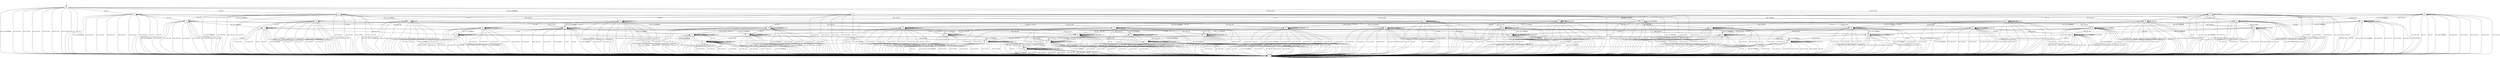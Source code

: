 digraph T4 {
0 [label="0"];
1 [label="1", shape=doublecircle];
2 [label="2"];
3 [label="3"];
4 [label="4"];
5 [label="5"];
6 [label="6"];
7 [label="7"];
8 [label="8"];
9 [label="9"];
10 [label="10"];
11 [label="11"];
12 [label="12"];
13 [label="13"];
14 [label="14"];
15 [label="15"];
16 [label="16"];
17 [label="17"];
18 [label="18"];
19 [label="19"];
20 [label="20"];
21 [label="21"];
22 [label="22"];
23 [label="23"];
24 [label="24"];
25 [label="25"];
26 [label="26"];
27 [label="27"];
28 [label="28"];
29 [label="29"];
30 [label="30"];
31 [label="31"];
32 [label="32"];
33 [label="33"];
34 [label="34"];
35 [label="35"];
36 [label="36"];
37 [label="37"];
38 [label="38"];
39 [label="39"];
40 [label="40"];
41 [label="41"];
42 [label="42"];
43 [label="43"];
44 [label="44"];
45 [label="45"];
46 [label="46"];
47 [label="47"];
48 [label="48"];
0 -> 0  [label="usr2_ai3_VoidReply"];
0 -> 0  [label="usr2_ai3_re6"];
0 -> 0  [label="usr2_ai3_re23"];
0 -> 0  [label="usr1_ni2_ne1"];
0 -> 0  [label="usr1_ai1_VoidReply"];
0 -> 0  [label="ai2_ce2"];
0 -> 0  [label="usr1_ni1_ne2"];
0 -> 0  [label="usr2_ai3_re37"];
0 -> 0  [label="usr2_ai3_re11"];
0 -> 0  [label="ai1_ce1"];
0 -> 0  [label="usr1_ni1_ne1"];
0 -> 0  [label="usr2_ai3_re42"];
0 -> 0  [label="ai2_ce1"];
0 -> 0  [label="ai1_ce3"];
1 -> 0  [label="usr2_ai3_VoidReply"];
1 -> 1  [label="usr2_ai3_re6"];
1 -> 0  [label="usr2_ai3_re23"];
1 -> 0  [label="usr1_ni2_ne1"];
1 -> 1  [label="usr1_ai1_VoidReply"];
1 -> 1  [label="ai2_ce2"];
1 -> 1  [label="usr1_ni1_ne2"];
1 -> 0  [label="usr2_ai3_re37"];
1 -> 0  [label="usr2_ai3_re11"];
1 -> 1  [label="ai1_ce1"];
1 -> 0  [label="usr1_ni1_ne1"];
1 -> 0  [label="usr2_ai3_re42"];
1 -> 0  [label="ai2_ce1"];
1 -> 0  [label="ai1_ce3"];
2 -> 0  [label="usr2_ai3_VoidReply"];
2 -> 1  [label="usr2_ai3_re6"];
2 -> 0  [label="usr2_ai3_re23"];
2 -> 0  [label="usr1_ni2_ne1"];
2 -> 2  [label="usr1_ai1_VoidReply"];
2 -> 2  [label="ai2_ce2"];
2 -> 2  [label="usr1_ni1_ne2"];
2 -> 0  [label="usr2_ai3_re37"];
2 -> 0  [label="usr2_ai3_re11"];
2 -> 2  [label="ai1_ce1"];
2 -> 0  [label="usr1_ni1_ne1"];
2 -> 0  [label="usr2_ai3_re42"];
2 -> 0  [label="ai2_ce1"];
2 -> 0  [label="ai1_ce3"];
3 -> 0  [label="usr2_ai3_VoidReply"];
3 -> 3  [label="usr2_ai3_re6"];
3 -> 0  [label="usr2_ai3_re23"];
3 -> 0  [label="usr1_ni2_ne1"];
3 -> 1  [label="usr1_ai1_VoidReply"];
3 -> 3  [label="ai2_ce2"];
3 -> 3  [label="usr1_ni1_ne2"];
3 -> 0  [label="usr2_ai3_re37"];
3 -> 0  [label="usr2_ai3_re11"];
3 -> 3  [label="ai1_ce1"];
3 -> 0  [label="usr1_ni1_ne1"];
3 -> 0  [label="usr2_ai3_re42"];
3 -> 0  [label="ai2_ce1"];
3 -> 0  [label="ai1_ce3"];
4 -> 0  [label="usr2_ai3_VoidReply"];
4 -> 4  [label="usr2_ai3_re6"];
4 -> 0  [label="usr2_ai3_re23"];
4 -> 0  [label="usr1_ni2_ne1"];
4 -> 4  [label="usr1_ai1_VoidReply"];
4 -> 1  [label="ai2_ce2"];
4 -> 4  [label="usr1_ni1_ne2"];
4 -> 0  [label="usr2_ai3_re37"];
4 -> 0  [label="usr2_ai3_re11"];
4 -> 4  [label="ai1_ce1"];
4 -> 0  [label="usr1_ni1_ne1"];
4 -> 0  [label="usr2_ai3_re42"];
4 -> 0  [label="ai2_ce1"];
4 -> 0  [label="ai1_ce3"];
5 -> 0  [label="usr2_ai3_VoidReply"];
5 -> 5  [label="usr2_ai3_re6"];
5 -> 0  [label="usr2_ai3_re23"];
5 -> 0  [label="usr1_ni2_ne1"];
5 -> 5  [label="usr1_ai1_VoidReply"];
5 -> 5  [label="ai2_ce2"];
5 -> 1  [label="usr1_ni1_ne2"];
5 -> 0  [label="usr2_ai3_re37"];
5 -> 0  [label="usr2_ai3_re11"];
5 -> 5  [label="ai1_ce1"];
5 -> 0  [label="usr1_ni1_ne1"];
5 -> 0  [label="usr2_ai3_re42"];
5 -> 0  [label="ai2_ce1"];
5 -> 0  [label="ai1_ce3"];
6 -> 0  [label="usr2_ai3_VoidReply"];
6 -> 6  [label="usr2_ai3_re6"];
6 -> 0  [label="usr2_ai3_re23"];
6 -> 0  [label="usr1_ni2_ne1"];
6 -> 6  [label="usr1_ai1_VoidReply"];
6 -> 6  [label="ai2_ce2"];
6 -> 6  [label="usr1_ni1_ne2"];
6 -> 0  [label="usr2_ai3_re37"];
6 -> 0  [label="usr2_ai3_re11"];
6 -> 1  [label="ai1_ce1"];
6 -> 0  [label="usr1_ni1_ne1"];
6 -> 0  [label="usr2_ai3_re42"];
6 -> 0  [label="ai2_ce1"];
6 -> 0  [label="ai1_ce3"];
7 -> 0  [label="usr2_ai3_VoidReply"];
7 -> 5  [label="usr2_ai3_re6"];
7 -> 0  [label="usr2_ai3_re23"];
7 -> 0  [label="usr1_ni2_ne1"];
7 -> 7  [label="usr1_ai1_VoidReply"];
7 -> 7  [label="ai2_ce2"];
7 -> 2  [label="usr1_ni1_ne2"];
7 -> 0  [label="usr2_ai3_re37"];
7 -> 0  [label="usr2_ai3_re11"];
7 -> 7  [label="ai1_ce1"];
7 -> 0  [label="usr1_ni1_ne1"];
7 -> 0  [label="usr2_ai3_re42"];
7 -> 0  [label="ai2_ce1"];
7 -> 0  [label="ai1_ce3"];
8 -> 0  [label="usr2_ai3_VoidReply"];
8 -> 8  [label="usr2_ai3_re6"];
8 -> 0  [label="usr2_ai3_re23"];
8 -> 0  [label="usr1_ni2_ne1"];
8 -> 5  [label="usr1_ai1_VoidReply"];
8 -> 8  [label="ai2_ce2"];
8 -> 3  [label="usr1_ni1_ne2"];
8 -> 0  [label="usr2_ai3_re37"];
8 -> 0  [label="usr2_ai3_re11"];
8 -> 8  [label="ai1_ce1"];
8 -> 0  [label="usr1_ni1_ne1"];
8 -> 0  [label="usr2_ai3_re42"];
8 -> 0  [label="ai2_ce1"];
8 -> 0  [label="ai1_ce3"];
9 -> 0  [label="usr2_ai3_VoidReply"];
9 -> 9  [label="usr2_ai3_re6"];
9 -> 0  [label="usr2_ai3_re23"];
9 -> 0  [label="usr1_ni2_ne1"];
9 -> 9  [label="usr1_ai1_VoidReply"];
9 -> 5  [label="ai2_ce2"];
9 -> 4  [label="usr1_ni1_ne2"];
9 -> 0  [label="usr2_ai3_re37"];
9 -> 0  [label="usr2_ai3_re11"];
9 -> 9  [label="ai1_ce1"];
9 -> 0  [label="usr1_ni1_ne1"];
9 -> 0  [label="usr2_ai3_re42"];
9 -> 0  [label="ai2_ce1"];
9 -> 0  [label="ai1_ce3"];
10 -> 0  [label="usr2_ai3_VoidReply"];
10 -> 10  [label="usr2_ai3_re6"];
10 -> 0  [label="usr2_ai3_re23"];
10 -> 0  [label="usr1_ni2_ne1"];
10 -> 10  [label="usr1_ai1_VoidReply"];
10 -> 10  [label="ai2_ce2"];
10 -> 6  [label="usr1_ni1_ne2"];
10 -> 0  [label="usr2_ai3_re37"];
10 -> 0  [label="usr2_ai3_re11"];
10 -> 5  [label="ai1_ce1"];
10 -> 0  [label="usr1_ni1_ne1"];
10 -> 0  [label="usr2_ai3_re42"];
10 -> 0  [label="ai2_ce1"];
10 -> 0  [label="ai1_ce3"];
11 -> 0  [label="usr2_ai3_VoidReply"];
11 -> 3  [label="usr2_ai3_re6"];
11 -> 0  [label="usr2_ai3_re23"];
11 -> 0  [label="usr1_ni2_ne1"];
11 -> 2  [label="usr1_ai1_VoidReply"];
11 -> 11  [label="ai2_ce2"];
11 -> 11  [label="usr1_ni1_ne2"];
11 -> 0  [label="usr2_ai3_re37"];
11 -> 0  [label="usr2_ai3_re11"];
11 -> 11  [label="ai1_ce1"];
11 -> 0  [label="usr1_ni1_ne1"];
11 -> 0  [label="usr2_ai3_re42"];
11 -> 0  [label="ai2_ce1"];
11 -> 0  [label="ai1_ce3"];
12 -> 0  [label="usr2_ai3_VoidReply"];
12 -> 4  [label="usr2_ai3_re6"];
12 -> 0  [label="usr2_ai3_re23"];
12 -> 0  [label="usr1_ni2_ne1"];
12 -> 12  [label="usr1_ai1_VoidReply"];
12 -> 2  [label="ai2_ce2"];
12 -> 12  [label="usr1_ni1_ne2"];
12 -> 0  [label="usr2_ai3_re37"];
12 -> 0  [label="usr2_ai3_re11"];
12 -> 12  [label="ai1_ce1"];
12 -> 0  [label="usr1_ni1_ne1"];
12 -> 0  [label="usr2_ai3_re42"];
12 -> 0  [label="ai2_ce1"];
12 -> 0  [label="ai1_ce3"];
13 -> 0  [label="usr2_ai3_VoidReply"];
13 -> 6  [label="usr2_ai3_re6"];
13 -> 0  [label="usr2_ai3_re23"];
13 -> 0  [label="usr1_ni2_ne1"];
13 -> 13  [label="usr1_ai1_VoidReply"];
13 -> 13  [label="ai2_ce2"];
13 -> 13  [label="usr1_ni1_ne2"];
13 -> 0  [label="usr2_ai3_re37"];
13 -> 0  [label="usr2_ai3_re11"];
13 -> 2  [label="ai1_ce1"];
13 -> 0  [label="usr1_ni1_ne1"];
13 -> 0  [label="usr2_ai3_re42"];
13 -> 0  [label="ai2_ce1"];
13 -> 0  [label="ai1_ce3"];
14 -> 0  [label="usr2_ai3_VoidReply"];
14 -> 14  [label="usr2_ai3_re6"];
14 -> 0  [label="usr2_ai3_re23"];
14 -> 0  [label="usr1_ni2_ne1"];
14 -> 4  [label="usr1_ai1_VoidReply"];
14 -> 3  [label="ai2_ce2"];
14 -> 14  [label="usr1_ni1_ne2"];
14 -> 0  [label="usr2_ai3_re37"];
14 -> 0  [label="usr2_ai3_re11"];
14 -> 14  [label="ai1_ce1"];
14 -> 0  [label="usr1_ni1_ne1"];
14 -> 0  [label="usr2_ai3_re42"];
14 -> 0  [label="ai2_ce1"];
14 -> 0  [label="ai1_ce3"];
15 -> 0  [label="usr2_ai3_VoidReply"];
15 -> 15  [label="usr2_ai3_re6"];
15 -> 0  [label="usr2_ai3_re23"];
15 -> 0  [label="usr1_ni2_ne1"];
15 -> 15  [label="usr1_ai1_VoidReply"];
15 -> 6  [label="ai2_ce2"];
15 -> 15  [label="usr1_ni1_ne2"];
15 -> 0  [label="usr2_ai3_re37"];
15 -> 0  [label="usr2_ai3_re11"];
15 -> 4  [label="ai1_ce1"];
15 -> 0  [label="usr1_ni1_ne1"];
15 -> 0  [label="usr2_ai3_re42"];
15 -> 0  [label="ai2_ce1"];
15 -> 0  [label="ai1_ce3"];
16 -> 0  [label="usr2_ai3_VoidReply"];
16 -> 16  [label="usr2_ai3_re6"];
16 -> 0  [label="usr2_ai3_re23"];
16 -> 0  [label="usr1_ni2_ne1"];
16 -> 6  [label="usr1_ai1_VoidReply"];
16 -> 16  [label="ai2_ce2"];
16 -> 16  [label="usr1_ni1_ne2"];
16 -> 0  [label="usr2_ai3_re37"];
16 -> 0  [label="usr2_ai3_re11"];
16 -> 3  [label="ai1_ce1"];
16 -> 0  [label="usr1_ni1_ne1"];
16 -> 0  [label="usr2_ai3_re42"];
16 -> 0  [label="ai2_ce1"];
16 -> 0  [label="ai1_ce3"];
17 -> 0  [label="usr2_ai3_VoidReply"];
17 -> 8  [label="usr2_ai3_re6"];
17 -> 0  [label="usr2_ai3_re23"];
17 -> 0  [label="usr1_ni2_ne1"];
17 -> 7  [label="usr1_ai1_VoidReply"];
17 -> 17  [label="ai2_ce2"];
17 -> 11  [label="usr1_ni1_ne2"];
17 -> 0  [label="usr2_ai3_re37"];
17 -> 0  [label="usr2_ai3_re11"];
17 -> 17  [label="ai1_ce1"];
17 -> 0  [label="usr1_ni1_ne1"];
17 -> 0  [label="usr2_ai3_re42"];
17 -> 0  [label="ai2_ce1"];
17 -> 0  [label="ai1_ce3"];
18 -> 0  [label="usr2_ai3_VoidReply"];
18 -> 9  [label="usr2_ai3_re6"];
18 -> 0  [label="usr2_ai3_re23"];
18 -> 0  [label="usr1_ni2_ne1"];
18 -> 18  [label="usr1_ai1_VoidReply"];
18 -> 7  [label="ai2_ce2"];
18 -> 12  [label="usr1_ni1_ne2"];
18 -> 0  [label="usr2_ai3_re37"];
18 -> 0  [label="usr2_ai3_re11"];
18 -> 18  [label="ai1_ce1"];
18 -> 0  [label="usr1_ni1_ne1"];
18 -> 0  [label="usr2_ai3_re42"];
18 -> 0  [label="ai2_ce1"];
18 -> 0  [label="ai1_ce3"];
19 -> 0  [label="usr2_ai3_VoidReply"];
19 -> 10  [label="usr2_ai3_re6"];
19 -> 0  [label="usr2_ai3_re23"];
19 -> 0  [label="usr1_ni2_ne1"];
19 -> 19  [label="usr1_ai1_VoidReply"];
19 -> 19  [label="ai2_ce2"];
19 -> 13  [label="usr1_ni1_ne2"];
19 -> 0  [label="usr2_ai3_re37"];
19 -> 0  [label="usr2_ai3_re11"];
19 -> 7  [label="ai1_ce1"];
19 -> 0  [label="usr1_ni1_ne1"];
19 -> 0  [label="usr2_ai3_re42"];
19 -> 0  [label="ai2_ce1"];
19 -> 0  [label="ai1_ce3"];
20 -> 0  [label="usr2_ai3_VoidReply"];
20 -> 20  [label="usr2_ai3_re6"];
20 -> 0  [label="usr2_ai3_re23"];
20 -> 0  [label="usr1_ni2_ne1"];
20 -> 8  [label="usr1_ai1_VoidReply"];
20 -> 20  [label="ai2_ce2"];
20 -> 47  [label="usr1_ni1_ne2"];
20 -> 0  [label="usr2_ai3_re37"];
20 -> 0  [label="usr2_ai3_re11"];
20 -> 20  [label="ai1_ce1"];
20 -> 0  [label="usr1_ni1_ne1"];
20 -> 0  [label="usr2_ai3_re42"];
20 -> 0  [label="ai2_ce1"];
20 -> 0  [label="ai1_ce3"];
21 -> 0  [label="usr2_ai3_VoidReply"];
21 -> 21  [label="usr2_ai3_re6"];
21 -> 0  [label="usr2_ai3_re23"];
21 -> 0  [label="usr1_ni2_ne1"];
21 -> 9  [label="usr1_ai1_VoidReply"];
21 -> 8  [label="ai2_ce2"];
21 -> 14  [label="usr1_ni1_ne2"];
21 -> 0  [label="usr2_ai3_re37"];
21 -> 0  [label="usr2_ai3_re11"];
21 -> 21  [label="ai1_ce1"];
21 -> 0  [label="usr1_ni1_ne1"];
21 -> 0  [label="usr2_ai3_re42"];
21 -> 0  [label="ai2_ce1"];
21 -> 0  [label="ai1_ce3"];
22 -> 0  [label="usr2_ai3_VoidReply"];
22 -> 22  [label="usr2_ai3_re6"];
22 -> 0  [label="usr2_ai3_re23"];
22 -> 0  [label="usr1_ni2_ne1"];
22 -> 10  [label="usr1_ai1_VoidReply"];
22 -> 22  [label="ai2_ce2"];
22 -> 16  [label="usr1_ni1_ne2"];
22 -> 0  [label="usr2_ai3_re37"];
22 -> 0  [label="usr2_ai3_re11"];
22 -> 8  [label="ai1_ce1"];
22 -> 0  [label="usr1_ni1_ne1"];
22 -> 0  [label="usr2_ai3_re42"];
22 -> 0  [label="ai2_ce1"];
22 -> 0  [label="ai1_ce3"];
23 -> 0  [label="usr2_ai3_VoidReply"];
23 -> 14  [label="usr2_ai3_re6"];
23 -> 0  [label="usr2_ai3_re23"];
23 -> 0  [label="usr1_ni2_ne1"];
23 -> 12  [label="usr1_ai1_VoidReply"];
23 -> 11  [label="ai2_ce2"];
23 -> 23  [label="usr1_ni1_ne2"];
23 -> 0  [label="usr2_ai3_re37"];
23 -> 0  [label="usr2_ai3_re11"];
23 -> 23  [label="ai1_ce1"];
23 -> 0  [label="usr1_ni1_ne1"];
23 -> 0  [label="usr2_ai3_re42"];
23 -> 0  [label="ai2_ce1"];
23 -> 0  [label="ai1_ce3"];
24 -> 0  [label="usr2_ai3_VoidReply"];
24 -> 15  [label="usr2_ai3_re6"];
24 -> 0  [label="usr2_ai3_re23"];
24 -> 0  [label="usr1_ni2_ne1"];
24 -> 24  [label="usr1_ai1_VoidReply"];
24 -> 13  [label="ai2_ce2"];
24 -> 24  [label="usr1_ni1_ne2"];
24 -> 0  [label="usr2_ai3_re37"];
24 -> 0  [label="usr2_ai3_re11"];
24 -> 12  [label="ai1_ce1"];
24 -> 0  [label="usr1_ni1_ne1"];
24 -> 0  [label="usr2_ai3_re42"];
24 -> 0  [label="ai2_ce1"];
24 -> 0  [label="ai1_ce3"];
25 -> 0  [label="usr2_ai3_VoidReply"];
25 -> 20  [label="usr2_ai3_re6"];
25 -> 0  [label="usr2_ai3_re23"];
25 -> 0  [label="usr1_ni2_ne1"];
25 -> 17  [label="usr1_ai1_VoidReply"];
25 -> 25  [label="ai2_ce2"];
25 -> 33  [label="usr1_ni1_ne2"];
25 -> 0  [label="usr2_ai3_re37"];
25 -> 0  [label="usr2_ai3_re11"];
25 -> 25  [label="ai1_ce1"];
25 -> 0  [label="usr1_ni1_ne1"];
25 -> 0  [label="usr2_ai3_re42"];
25 -> 0  [label="ai2_ce1"];
25 -> 0  [label="ai1_ce3"];
26 -> 0  [label="usr2_ai3_VoidReply"];
26 -> 21  [label="usr2_ai3_re6"];
26 -> 0  [label="usr2_ai3_re23"];
26 -> 0  [label="usr1_ni2_ne1"];
26 -> 18  [label="usr1_ai1_VoidReply"];
26 -> 17  [label="ai2_ce2"];
26 -> 23  [label="usr1_ni1_ne2"];
26 -> 0  [label="usr2_ai3_re37"];
26 -> 0  [label="usr2_ai3_re11"];
26 -> 26  [label="ai1_ce1"];
26 -> 0  [label="usr1_ni1_ne1"];
26 -> 0  [label="usr2_ai3_re42"];
26 -> 0  [label="ai2_ce1"];
26 -> 0  [label="ai1_ce3"];
27 -> 0  [label="usr2_ai3_VoidReply"];
27 -> 22  [label="usr2_ai3_re6"];
27 -> 0  [label="usr2_ai3_re23"];
27 -> 0  [label="usr1_ni2_ne1"];
27 -> 19  [label="usr1_ai1_VoidReply"];
27 -> 27  [label="ai2_ce2"];
27 -> 34  [label="usr1_ni1_ne2"];
27 -> 0  [label="usr2_ai3_re37"];
27 -> 0  [label="usr2_ai3_re11"];
27 -> 17  [label="ai1_ce1"];
27 -> 0  [label="usr1_ni1_ne1"];
27 -> 0  [label="usr2_ai3_re42"];
27 -> 0  [label="ai2_ce1"];
27 -> 0  [label="ai1_ce3"];
28 -> 0  [label="usr2_ai3_VoidReply"];
28 -> 48  [label="usr2_ai3_re6"];
28 -> 0  [label="usr2_ai3_re23"];
28 -> 0  [label="usr1_ni2_ne1"];
28 -> 23  [label="usr1_ai1_VoidReply"];
28 -> 33  [label="ai2_ce2"];
28 -> 28  [label="usr1_ni1_ne2"];
28 -> 0  [label="usr2_ai3_re37"];
28 -> 0  [label="usr2_ai3_re11"];
28 -> 28  [label="ai1_ce1"];
28 -> 0  [label="usr1_ni1_ne1"];
28 -> 0  [label="usr2_ai3_re42"];
28 -> 0  [label="ai2_ce1"];
28 -> 0  [label="ai1_ce3"];
29 -> 0  [label="usr2_ai3_VoidReply"];
29 -> 36  [label="usr2_ai3_re6"];
29 -> 0  [label="usr2_ai3_re23"];
29 -> 0  [label="usr1_ni2_ne1"];
29 -> 24  [label="usr1_ai1_VoidReply"];
29 -> 34  [label="ai2_ce2"];
29 -> 29  [label="usr1_ni1_ne2"];
29 -> 0  [label="usr2_ai3_re37"];
29 -> 0  [label="usr2_ai3_re11"];
29 -> 23  [label="ai1_ce1"];
29 -> 0  [label="usr1_ni1_ne1"];
29 -> 0  [label="usr2_ai3_re42"];
29 -> 0  [label="ai2_ce1"];
29 -> 0  [label="ai1_ce3"];
30 -> 0  [label="usr2_ai3_VoidReply"];
30 -> 46  [label="usr2_ai3_re6"];
30 -> 0  [label="usr2_ai3_re23"];
30 -> 0  [label="usr1_ni2_ne1"];
30 -> 30  [label="usr1_ai1_VoidReply"];
30 -> 19  [label="ai2_ce2"];
30 -> 24  [label="usr1_ni1_ne2"];
30 -> 0  [label="usr2_ai3_re37"];
30 -> 0  [label="usr2_ai3_re11"];
30 -> 18  [label="ai1_ce1"];
30 -> 0  [label="usr1_ni1_ne1"];
30 -> 0  [label="usr2_ai3_re42"];
30 -> 0  [label="ai2_ce1"];
30 -> 0  [label="ai1_ce3"];
31 -> 0  [label="usr2_ai3_VoidReply"];
31 -> 37  [label="usr2_ai3_re6"];
31 -> 0  [label="usr2_ai3_re23"];
31 -> 0  [label="usr1_ni2_ne1"];
31 -> 26  [label="usr1_ai1_VoidReply"];
31 -> 25  [label="ai2_ce2"];
31 -> 28  [label="usr1_ni1_ne2"];
31 -> 0  [label="usr2_ai3_re37"];
31 -> 0  [label="usr2_ai3_re11"];
31 -> 31  [label="ai1_ce1"];
31 -> 0  [label="usr1_ni1_ne1"];
31 -> 0  [label="usr2_ai3_re42"];
31 -> 0  [label="ai2_ce1"];
31 -> 0  [label="ai1_ce3"];
32 -> 0  [label="usr2_ai3_VoidReply"];
32 -> 38  [label="usr2_ai3_re6"];
32 -> 0  [label="usr2_ai3_re23"];
32 -> 0  [label="usr1_ni2_ne1"];
32 -> 27  [label="usr1_ai1_VoidReply"];
32 -> 32  [label="ai2_ce2"];
32 -> 43  [label="usr1_ni1_ne2"];
32 -> 0  [label="usr2_ai3_re37"];
32 -> 0  [label="usr2_ai3_re11"];
32 -> 25  [label="ai1_ce1"];
32 -> 0  [label="usr1_ni1_ne1"];
32 -> 0  [label="usr2_ai3_re42"];
32 -> 0  [label="ai2_ce1"];
32 -> 0  [label="ai1_ce3"];
33 -> 0  [label="usr2_ai3_VoidReply"];
33 -> 47  [label="usr2_ai3_re6"];
33 -> 0  [label="usr2_ai3_re23"];
33 -> 0  [label="usr1_ni2_ne1"];
33 -> 11  [label="usr1_ai1_VoidReply"];
33 -> 33  [label="ai2_ce2"];
33 -> 33  [label="usr1_ni1_ne2"];
33 -> 0  [label="usr2_ai3_re37"];
33 -> 0  [label="usr2_ai3_re11"];
33 -> 33  [label="ai1_ce1"];
33 -> 0  [label="usr1_ni1_ne1"];
33 -> 0  [label="usr2_ai3_re42"];
33 -> 0  [label="ai2_ce1"];
33 -> 0  [label="ai1_ce3"];
34 -> 0  [label="usr2_ai3_VoidReply"];
34 -> 16  [label="usr2_ai3_re6"];
34 -> 0  [label="usr2_ai3_re23"];
34 -> 0  [label="usr1_ni2_ne1"];
34 -> 13  [label="usr1_ai1_VoidReply"];
34 -> 34  [label="ai2_ce2"];
34 -> 34  [label="usr1_ni1_ne2"];
34 -> 0  [label="usr2_ai3_re37"];
34 -> 0  [label="usr2_ai3_re11"];
34 -> 11  [label="ai1_ce1"];
34 -> 0  [label="usr1_ni1_ne1"];
34 -> 0  [label="usr2_ai3_re42"];
34 -> 0  [label="ai2_ce1"];
34 -> 0  [label="ai1_ce3"];
35 -> 0  [label="usr2_ai3_VoidReply"];
35 -> 35  [label="usr2_ai3_re6"];
35 -> 0  [label="usr2_ai3_re23"];
35 -> 0  [label="usr1_ni2_ne1"];
35 -> 16  [label="usr1_ai1_VoidReply"];
35 -> 35  [label="ai2_ce2"];
35 -> 35  [label="usr1_ni1_ne2"];
35 -> 0  [label="usr2_ai3_re37"];
35 -> 0  [label="usr2_ai3_re11"];
35 -> 47  [label="ai1_ce1"];
35 -> 0  [label="usr1_ni1_ne1"];
35 -> 0  [label="usr2_ai3_re42"];
35 -> 0  [label="ai2_ce1"];
35 -> 0  [label="ai1_ce3"];
36 -> 0  [label="usr2_ai3_VoidReply"];
36 -> 36  [label="usr2_ai3_re6"];
36 -> 0  [label="usr2_ai3_re23"];
36 -> 0  [label="usr1_ni2_ne1"];
36 -> 15  [label="usr1_ai1_VoidReply"];
36 -> 16  [label="ai2_ce2"];
36 -> 36  [label="usr1_ni1_ne2"];
36 -> 0  [label="usr2_ai3_re37"];
36 -> 0  [label="usr2_ai3_re11"];
36 -> 14  [label="ai1_ce1"];
36 -> 0  [label="usr1_ni1_ne1"];
36 -> 0  [label="usr2_ai3_re42"];
36 -> 0  [label="ai2_ce1"];
36 -> 0  [label="ai1_ce3"];
37 -> 0  [label="usr2_ai3_VoidReply"];
37 -> 37  [label="usr2_ai3_re6"];
37 -> 0  [label="usr2_ai3_re23"];
37 -> 0  [label="usr1_ni2_ne1"];
37 -> 21  [label="usr1_ai1_VoidReply"];
37 -> 20  [label="ai2_ce2"];
37 -> 48  [label="usr1_ni1_ne2"];
37 -> 0  [label="usr2_ai3_re37"];
37 -> 0  [label="usr2_ai3_re11"];
37 -> 37  [label="ai1_ce1"];
37 -> 0  [label="usr1_ni1_ne1"];
37 -> 0  [label="usr2_ai3_re42"];
37 -> 0  [label="ai2_ce1"];
37 -> 0  [label="ai1_ce3"];
38 -> 0  [label="usr2_ai3_VoidReply"];
38 -> 38  [label="usr2_ai3_re6"];
38 -> 0  [label="usr2_ai3_re23"];
38 -> 0  [label="usr1_ni2_ne1"];
38 -> 22  [label="usr1_ai1_VoidReply"];
38 -> 38  [label="ai2_ce2"];
38 -> 35  [label="usr1_ni1_ne2"];
38 -> 0  [label="usr2_ai3_re37"];
38 -> 0  [label="usr2_ai3_re11"];
38 -> 20  [label="ai1_ce1"];
38 -> 0  [label="usr1_ni1_ne1"];
38 -> 0  [label="usr2_ai3_re42"];
38 -> 0  [label="ai2_ce1"];
38 -> 0  [label="ai1_ce3"];
39 -> 0  [label="usr2_ai3_VoidReply"];
39 -> 39  [label="usr2_ai3_re6"];
39 -> 0  [label="usr2_ai3_re23"];
39 -> 0  [label="usr1_ni2_ne1"];
39 -> 46  [label="usr1_ai1_VoidReply"];
39 -> 22  [label="ai2_ce2"];
39 -> 36  [label="usr1_ni1_ne2"];
39 -> 0  [label="usr2_ai3_re37"];
39 -> 0  [label="usr2_ai3_re11"];
39 -> 21  [label="ai1_ce1"];
39 -> 0  [label="usr1_ni1_ne1"];
39 -> 0  [label="usr2_ai3_re42"];
39 -> 0  [label="ai2_ce1"];
39 -> 0  [label="ai1_ce3"];
40 -> 0  [label="usr2_ai3_VoidReply"];
40 -> 39  [label="usr2_ai3_re6"];
40 -> 0  [label="usr2_ai3_re23"];
40 -> 0  [label="usr1_ni2_ne1"];
40 -> 30  [label="usr1_ai1_VoidReply"];
40 -> 27  [label="ai2_ce2"];
40 -> 29  [label="usr1_ni1_ne2"];
40 -> 0  [label="usr2_ai3_re37"];
40 -> 0  [label="usr2_ai3_re11"];
40 -> 26  [label="ai1_ce1"];
40 -> 0  [label="usr1_ni1_ne1"];
40 -> 0  [label="usr2_ai3_re42"];
40 -> 0  [label="ai2_ce1"];
40 -> 0  [label="ai1_ce3"];
41 -> 0  [label="usr2_ai3_VoidReply"];
41 -> 44  [label="usr2_ai3_re6"];
41 -> 0  [label="usr2_ai3_re23"];
41 -> 0  [label="usr1_ni2_ne1"];
41 -> 29  [label="usr1_ai1_VoidReply"];
41 -> 43  [label="ai2_ce2"];
41 -> 41  [label="usr1_ni1_ne2"];
41 -> 0  [label="usr2_ai3_re37"];
41 -> 0  [label="usr2_ai3_re11"];
41 -> 28  [label="ai1_ce1"];
41 -> 0  [label="usr1_ni1_ne1"];
41 -> 0  [label="usr2_ai3_re42"];
41 -> 0  [label="ai2_ce1"];
41 -> 0  [label="ai1_ce3"];
42 -> 0  [label="usr2_ai3_VoidReply"];
42 -> 45  [label="usr2_ai3_re6"];
42 -> 0  [label="usr2_ai3_re23"];
42 -> 0  [label="usr1_ni2_ne1"];
42 -> 40  [label="usr1_ai1_VoidReply"];
42 -> 32  [label="ai2_ce2"];
42 -> 41  [label="usr1_ni1_ne2"];
42 -> 0  [label="usr2_ai3_re37"];
42 -> 0  [label="usr2_ai3_re11"];
42 -> 31  [label="ai1_ce1"];
42 -> 0  [label="usr1_ni1_ne1"];
42 -> 0  [label="usr2_ai3_re42"];
42 -> 0  [label="ai2_ce1"];
42 -> 0  [label="ai1_ce3"];
43 -> 0  [label="usr2_ai3_VoidReply"];
43 -> 35  [label="usr2_ai3_re6"];
43 -> 0  [label="usr2_ai3_re23"];
43 -> 0  [label="usr1_ni2_ne1"];
43 -> 34  [label="usr1_ai1_VoidReply"];
43 -> 43  [label="ai2_ce2"];
43 -> 43  [label="usr1_ni1_ne2"];
43 -> 0  [label="usr2_ai3_re37"];
43 -> 0  [label="usr2_ai3_re11"];
43 -> 33  [label="ai1_ce1"];
43 -> 0  [label="usr1_ni1_ne1"];
43 -> 0  [label="usr2_ai3_re42"];
43 -> 0  [label="ai2_ce1"];
43 -> 0  [label="ai1_ce3"];
44 -> 0  [label="usr2_ai3_VoidReply"];
44 -> 44  [label="usr2_ai3_re6"];
44 -> 0  [label="usr2_ai3_re23"];
44 -> 0  [label="usr1_ni2_ne1"];
44 -> 36  [label="usr1_ai1_VoidReply"];
44 -> 35  [label="ai2_ce2"];
44 -> 44  [label="usr1_ni1_ne2"];
44 -> 0  [label="usr2_ai3_re37"];
44 -> 0  [label="usr2_ai3_re11"];
44 -> 48  [label="ai1_ce1"];
44 -> 0  [label="usr1_ni1_ne1"];
44 -> 0  [label="usr2_ai3_re42"];
44 -> 0  [label="ai2_ce1"];
44 -> 0  [label="ai1_ce3"];
45 -> 0  [label="usr2_ai3_VoidReply"];
45 -> 45  [label="usr2_ai3_re6"];
45 -> 0  [label="usr2_ai3_re23"];
45 -> 0  [label="usr1_ni2_ne1"];
45 -> 39  [label="usr1_ai1_VoidReply"];
45 -> 38  [label="ai2_ce2"];
45 -> 44  [label="usr1_ni1_ne2"];
45 -> 0  [label="usr2_ai3_re37"];
45 -> 0  [label="usr2_ai3_re11"];
45 -> 37  [label="ai1_ce1"];
45 -> 0  [label="usr1_ni1_ne1"];
45 -> 0  [label="usr2_ai3_re42"];
45 -> 0  [label="ai2_ce1"];
45 -> 0  [label="ai1_ce3"];
46 -> 0  [label="usr2_ai3_VoidReply"];
46 -> 46  [label="usr2_ai3_re6"];
46 -> 0  [label="usr2_ai3_re23"];
46 -> 0  [label="usr1_ni2_ne1"];
46 -> 46  [label="usr1_ai1_VoidReply"];
46 -> 10  [label="ai2_ce2"];
46 -> 15  [label="usr1_ni1_ne2"];
46 -> 0  [label="usr2_ai3_re37"];
46 -> 0  [label="usr2_ai3_re11"];
46 -> 9  [label="ai1_ce1"];
46 -> 0  [label="usr1_ni1_ne1"];
46 -> 0  [label="usr2_ai3_re42"];
46 -> 0  [label="ai2_ce1"];
46 -> 0  [label="ai1_ce3"];
47 -> 0  [label="usr2_ai3_VoidReply"];
47 -> 47  [label="usr2_ai3_re6"];
47 -> 0  [label="usr2_ai3_re23"];
47 -> 0  [label="usr1_ni2_ne1"];
47 -> 3  [label="usr1_ai1_VoidReply"];
47 -> 47  [label="ai2_ce2"];
47 -> 47  [label="usr1_ni1_ne2"];
47 -> 0  [label="usr2_ai3_re37"];
47 -> 0  [label="usr2_ai3_re11"];
47 -> 47  [label="ai1_ce1"];
47 -> 0  [label="usr1_ni1_ne1"];
47 -> 0  [label="usr2_ai3_re42"];
47 -> 0  [label="ai2_ce1"];
47 -> 0  [label="ai1_ce3"];
48 -> 0  [label="usr2_ai3_VoidReply"];
48 -> 48  [label="usr2_ai3_re6"];
48 -> 0  [label="usr2_ai3_re23"];
48 -> 0  [label="usr1_ni2_ne1"];
48 -> 14  [label="usr1_ai1_VoidReply"];
48 -> 47  [label="ai2_ce2"];
48 -> 48  [label="usr1_ni1_ne2"];
48 -> 0  [label="usr2_ai3_re37"];
48 -> 0  [label="usr2_ai3_re11"];
48 -> 48  [label="ai1_ce1"];
48 -> 0  [label="usr1_ni1_ne1"];
48 -> 0  [label="usr2_ai3_re42"];
48 -> 0  [label="ai2_ce1"];
48 -> 0  [label="ai1_ce3"];
__start0 [label="", shape=none];
__start0 -> 42  [label=""];
}
